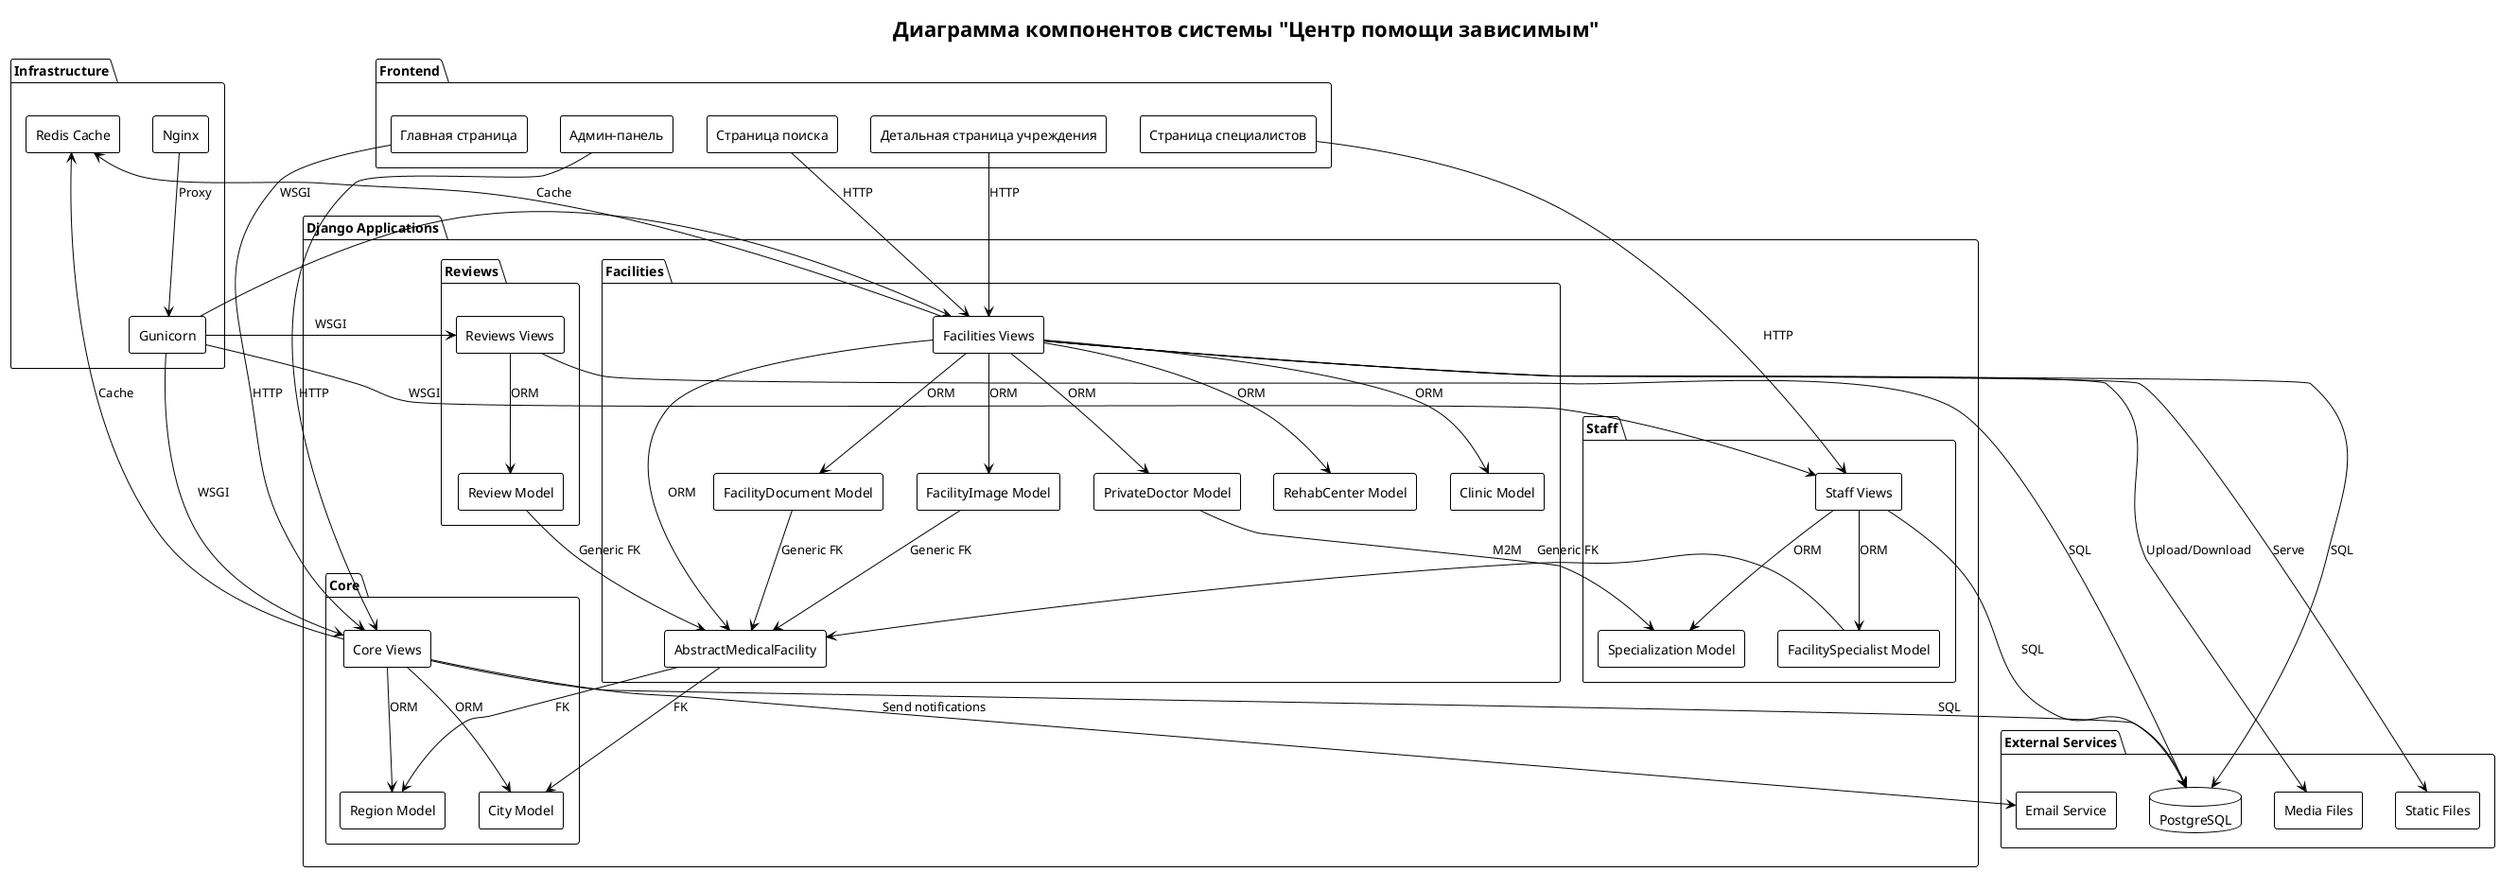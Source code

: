 @startuml
!theme plain
skinparam componentStyle rectangle

title Диаграмма компонентов системы "Центр помощи зависимым"

package "Frontend" {
    [Главная страница] as HomePage
    [Страница поиска] as SearchPage
    [Детальная страница учреждения] as DetailPage
    [Страница специалистов] as SpecialistsPage
    [Админ-панель] as AdminPanel
}

package "Django Applications" {
    package "Core" {
        [Region Model] as Region
        [City Model] as City
        [Core Views] as CoreViews
    }
    
    package "Facilities" {
        [AbstractMedicalFacility] as AbstractFacility
        [RehabCenter Model] as RehabCenter
        [Clinic Model] as Clinic
        [PrivateDoctor Model] as PrivateDoctor
        [FacilityImage Model] as FacilityImage
        [FacilityDocument Model] as FacilityDocument
        [Facilities Views] as FacilitiesViews
    }
    
    package "Staff" {
        [Specialization Model] as Specialization
        [FacilitySpecialist Model] as FacilitySpecialist
        [Staff Views] as StaffViews
    }
    
    package "Reviews" {
        [Review Model] as Review
        [Reviews Views] as ReviewsViews
    }
}

package "External Services" {
    database "PostgreSQL" as DB
    [Static Files] as StaticFiles
    [Media Files] as MediaFiles
    [Email Service] as EmailService
}

package "Infrastructure" {
    [Nginx] as Nginx
    [Gunicorn] as Gunicorn
    [Redis Cache] as Redis
}

' Frontend connections
HomePage --> CoreViews : HTTP
SearchPage --> FacilitiesViews : HTTP
DetailPage --> FacilitiesViews : HTTP
SpecialistsPage --> StaffViews : HTTP
AdminPanel --> CoreViews : HTTP

' Django app connections
CoreViews --> Region : ORM
CoreViews --> City : ORM
FacilitiesViews --> AbstractFacility : ORM
FacilitiesViews --> RehabCenter : ORM
FacilitiesViews --> Clinic : ORM
FacilitiesViews --> PrivateDoctor : ORM
FacilitiesViews --> FacilityImage : ORM
FacilitiesViews --> FacilityDocument : ORM
StaffViews --> Specialization : ORM
StaffViews --> FacilitySpecialist : ORM
ReviewsViews --> Review : ORM

' Cross-app connections
AbstractFacility --> Region : FK
AbstractFacility --> City : FK
PrivateDoctor --> Specialization : M2M
FacilitySpecialist --> AbstractFacility : Generic FK
Review --> AbstractFacility : Generic FK
FacilityImage --> AbstractFacility : Generic FK
FacilityDocument --> AbstractFacility : Generic FK

' External connections
CoreViews --> DB : SQL
FacilitiesViews --> DB : SQL
StaffViews --> DB : SQL
ReviewsViews --> DB : SQL

FacilitiesViews --> StaticFiles : Serve
FacilitiesViews --> MediaFiles : Upload/Download
CoreViews --> EmailService : Send notifications

' Infrastructure
Nginx --> Gunicorn : Proxy
Gunicorn --> CoreViews : WSGI
Gunicorn --> FacilitiesViews : WSGI
Gunicorn --> StaffViews : WSGI
Gunicorn --> ReviewsViews : WSGI

CoreViews --> Redis : Cache
FacilitiesViews --> Redis : Cache

@enduml 